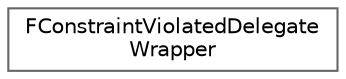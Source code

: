 digraph "Graphical Class Hierarchy"
{
 // INTERACTIVE_SVG=YES
 // LATEX_PDF_SIZE
  bgcolor="transparent";
  edge [fontname=Helvetica,fontsize=10,labelfontname=Helvetica,labelfontsize=10];
  node [fontname=Helvetica,fontsize=10,shape=box,height=0.2,width=0.4];
  rankdir="LR";
  Node0 [id="Node000000",label="FConstraintViolatedDelegate\lWrapper",height=0.2,width=0.4,color="grey40", fillcolor="white", style="filled",URL="$dd/d40/structFConstraintViolatedDelegateWrapper.html",tooltip=" "];
}
